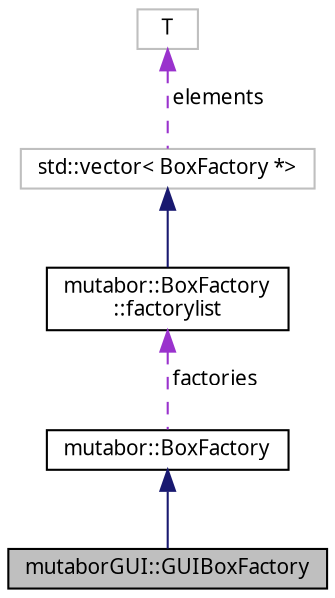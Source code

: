 digraph "mutaborGUI::GUIBoxFactory"
{
  edge [fontname="Sans",fontsize="10",labelfontname="Sans",labelfontsize="10"];
  node [fontname="Sans",fontsize="10",shape=record];
  Node2 [label="mutaborGUI::GUIBoxFactory",height=0.2,width=0.4,color="black", fillcolor="grey75", style="filled", fontcolor="black"];
  Node3 -> Node2 [dir="back",color="midnightblue",fontsize="10",style="solid",fontname="Sans"];
  Node3 [label="mutabor::BoxFactory",height=0.2,width=0.4,color="black", fillcolor="white", style="filled",URL="$d2/d10/classmutabor_1_1BoxFactory.html"];
  Node4 -> Node3 [dir="back",color="darkorchid3",fontsize="10",style="dashed",label=" factories" ,fontname="Sans"];
  Node4 [label="mutabor::BoxFactory\l::factorylist",height=0.2,width=0.4,color="black", fillcolor="white", style="filled",URL="$d7/d34/structmutabor_1_1BoxFactory_1_1factorylist.html"];
  Node5 -> Node4 [dir="back",color="midnightblue",fontsize="10",style="solid",fontname="Sans"];
  Node5 [label="std::vector\< BoxFactory *\>",height=0.2,width=0.4,color="grey75", fillcolor="white", style="filled",tooltip="STL class. "];
  Node6 -> Node5 [dir="back",color="darkorchid3",fontsize="10",style="dashed",label=" elements" ,fontname="Sans"];
  Node6 [label="T",height=0.2,width=0.4,color="grey75", fillcolor="white", style="filled"];
}
